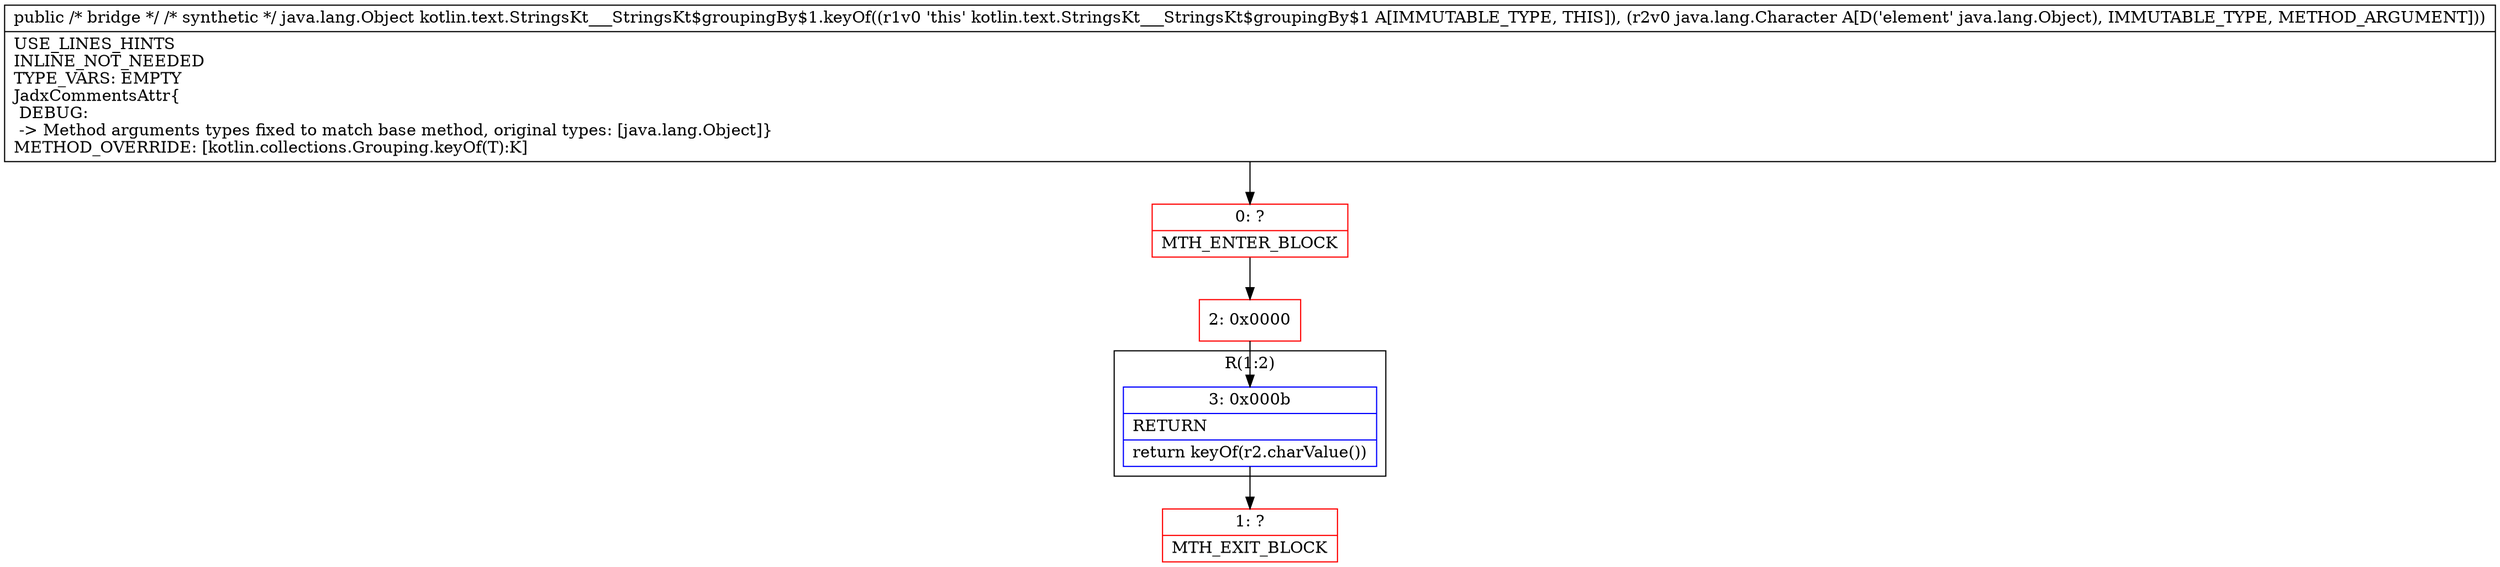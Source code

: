 digraph "CFG forkotlin.text.StringsKt___StringsKt$groupingBy$1.keyOf(Ljava\/lang\/Object;)Ljava\/lang\/Object;" {
subgraph cluster_Region_407975299 {
label = "R(1:2)";
node [shape=record,color=blue];
Node_3 [shape=record,label="{3\:\ 0x000b|RETURN\l|return keyOf(r2.charValue())\l}"];
}
Node_0 [shape=record,color=red,label="{0\:\ ?|MTH_ENTER_BLOCK\l}"];
Node_2 [shape=record,color=red,label="{2\:\ 0x0000}"];
Node_1 [shape=record,color=red,label="{1\:\ ?|MTH_EXIT_BLOCK\l}"];
MethodNode[shape=record,label="{public \/* bridge *\/ \/* synthetic *\/ java.lang.Object kotlin.text.StringsKt___StringsKt$groupingBy$1.keyOf((r1v0 'this' kotlin.text.StringsKt___StringsKt$groupingBy$1 A[IMMUTABLE_TYPE, THIS]), (r2v0 java.lang.Character A[D('element' java.lang.Object), IMMUTABLE_TYPE, METHOD_ARGUMENT]))  | USE_LINES_HINTS\lINLINE_NOT_NEEDED\lTYPE_VARS: EMPTY\lJadxCommentsAttr\{\l DEBUG: \l \-\> Method arguments types fixed to match base method, original types: [java.lang.Object]\}\lMETHOD_OVERRIDE: [kotlin.collections.Grouping.keyOf(T):K]\l}"];
MethodNode -> Node_0;Node_3 -> Node_1;
Node_0 -> Node_2;
Node_2 -> Node_3;
}

